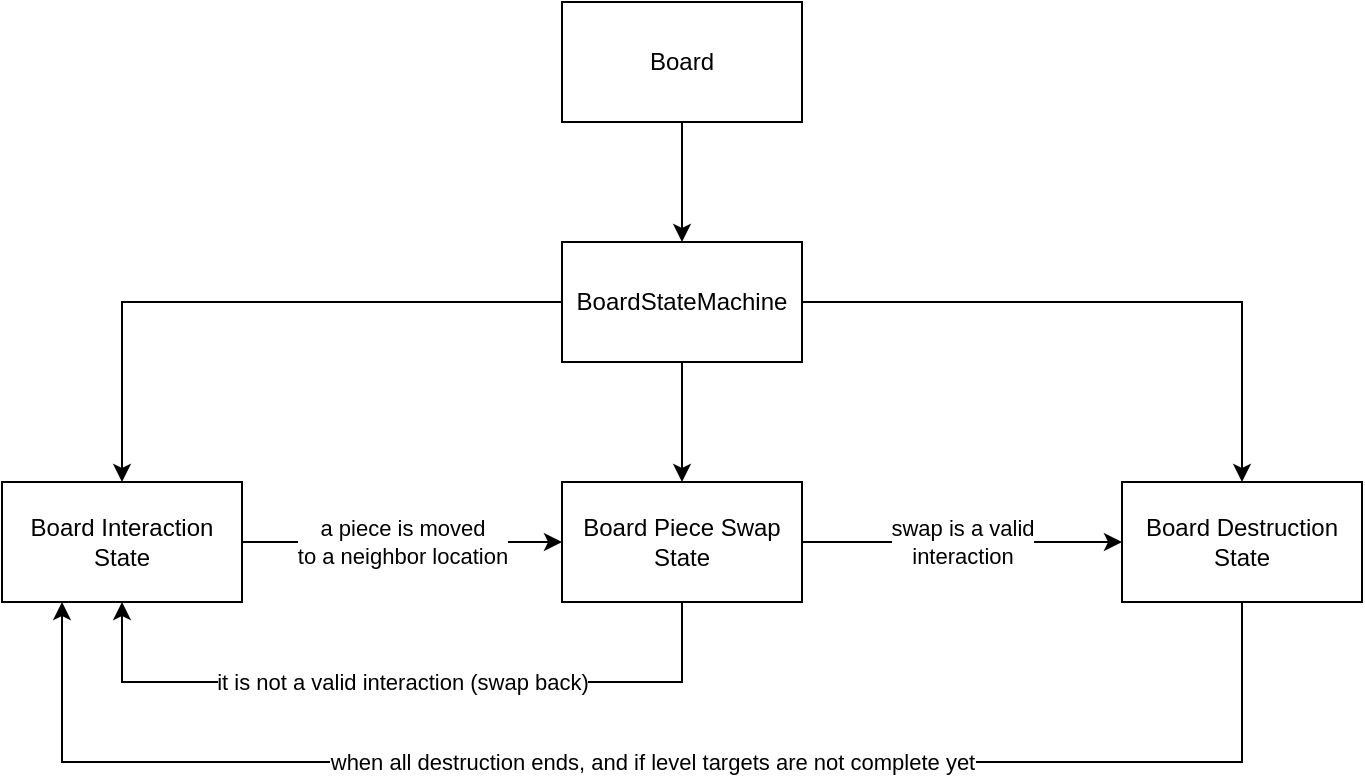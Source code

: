 <mxfile version="24.2.5" type="device">
  <diagram name="Page-1" id="Yp4euS2os_xdrvkF56eh">
    <mxGraphModel dx="1434" dy="1236" grid="1" gridSize="10" guides="1" tooltips="1" connect="1" arrows="1" fold="1" page="0" pageScale="1" pageWidth="827" pageHeight="1169" math="0" shadow="0">
      <root>
        <mxCell id="0" />
        <mxCell id="1" parent="0" />
        <mxCell id="Ah8p70lpznkh9reXRp66-4" value="a piece is moved&lt;div&gt;to a neighbor location&lt;/div&gt;" style="edgeStyle=orthogonalEdgeStyle;rounded=0;orthogonalLoop=1;jettySize=auto;html=1;" parent="1" source="Ah8p70lpznkh9reXRp66-1" target="Ah8p70lpznkh9reXRp66-2" edge="1">
          <mxGeometry relative="1" as="geometry" />
        </mxCell>
        <mxCell id="Ah8p70lpznkh9reXRp66-1" value="Board Interaction State" style="whiteSpace=wrap;html=1;" parent="1" vertex="1">
          <mxGeometry y="200" width="120" height="60" as="geometry" />
        </mxCell>
        <mxCell id="Ah8p70lpznkh9reXRp66-5" value="swap is a valid&lt;div&gt;interaction&lt;/div&gt;" style="edgeStyle=orthogonalEdgeStyle;rounded=0;orthogonalLoop=1;jettySize=auto;html=1;" parent="1" source="Ah8p70lpznkh9reXRp66-2" target="Ah8p70lpznkh9reXRp66-3" edge="1">
          <mxGeometry relative="1" as="geometry" />
        </mxCell>
        <mxCell id="Ah8p70lpznkh9reXRp66-6" value="it is not a valid interaction (swap back)" style="edgeStyle=orthogonalEdgeStyle;rounded=0;orthogonalLoop=1;jettySize=auto;html=1;entryX=0.5;entryY=1;entryDx=0;entryDy=0;exitX=0.5;exitY=1;exitDx=0;exitDy=0;" parent="1" source="Ah8p70lpznkh9reXRp66-2" target="Ah8p70lpznkh9reXRp66-1" edge="1">
          <mxGeometry relative="1" as="geometry">
            <Array as="points">
              <mxPoint x="340" y="300" />
              <mxPoint x="60" y="300" />
            </Array>
          </mxGeometry>
        </mxCell>
        <mxCell id="Ah8p70lpznkh9reXRp66-2" value="Board Piece Swap State" style="whiteSpace=wrap;html=1;" parent="1" vertex="1">
          <mxGeometry x="280" y="200" width="120" height="60" as="geometry" />
        </mxCell>
        <mxCell id="Ah8p70lpznkh9reXRp66-17" value="when all destruction ends, and if level targets are not complete yet" style="edgeStyle=orthogonalEdgeStyle;rounded=0;orthogonalLoop=1;jettySize=auto;html=1;exitX=0.5;exitY=1;exitDx=0;exitDy=0;entryX=0.25;entryY=1;entryDx=0;entryDy=0;" parent="1" source="Ah8p70lpznkh9reXRp66-3" target="Ah8p70lpznkh9reXRp66-1" edge="1">
          <mxGeometry relative="1" as="geometry">
            <Array as="points">
              <mxPoint x="620" y="340" />
              <mxPoint x="30" y="340" />
            </Array>
          </mxGeometry>
        </mxCell>
        <mxCell id="Ah8p70lpznkh9reXRp66-3" value="Board Destruction State" style="whiteSpace=wrap;html=1;" parent="1" vertex="1">
          <mxGeometry x="560" y="200" width="120" height="60" as="geometry" />
        </mxCell>
        <mxCell id="Ah8p70lpznkh9reXRp66-10" value="" style="edgeStyle=orthogonalEdgeStyle;rounded=0;orthogonalLoop=1;jettySize=auto;html=1;" parent="1" source="Ah8p70lpznkh9reXRp66-8" target="Ah8p70lpznkh9reXRp66-9" edge="1">
          <mxGeometry relative="1" as="geometry" />
        </mxCell>
        <mxCell id="Ah8p70lpznkh9reXRp66-8" value="Board" style="whiteSpace=wrap;html=1;" parent="1" vertex="1">
          <mxGeometry x="280" y="-40" width="120" height="60" as="geometry" />
        </mxCell>
        <mxCell id="Ah8p70lpznkh9reXRp66-11" style="edgeStyle=orthogonalEdgeStyle;rounded=0;orthogonalLoop=1;jettySize=auto;html=1;" parent="1" source="Ah8p70lpznkh9reXRp66-9" target="Ah8p70lpznkh9reXRp66-1" edge="1">
          <mxGeometry relative="1" as="geometry" />
        </mxCell>
        <mxCell id="Ah8p70lpznkh9reXRp66-12" style="edgeStyle=orthogonalEdgeStyle;rounded=0;orthogonalLoop=1;jettySize=auto;html=1;" parent="1" source="Ah8p70lpznkh9reXRp66-9" target="Ah8p70lpznkh9reXRp66-2" edge="1">
          <mxGeometry relative="1" as="geometry" />
        </mxCell>
        <mxCell id="Ah8p70lpznkh9reXRp66-13" style="edgeStyle=orthogonalEdgeStyle;rounded=0;orthogonalLoop=1;jettySize=auto;html=1;" parent="1" source="Ah8p70lpznkh9reXRp66-9" target="Ah8p70lpznkh9reXRp66-3" edge="1">
          <mxGeometry relative="1" as="geometry" />
        </mxCell>
        <mxCell id="Ah8p70lpznkh9reXRp66-9" value="BoardStateMachine" style="whiteSpace=wrap;html=1;" parent="1" vertex="1">
          <mxGeometry x="280" y="80" width="120" height="60" as="geometry" />
        </mxCell>
      </root>
    </mxGraphModel>
  </diagram>
</mxfile>
